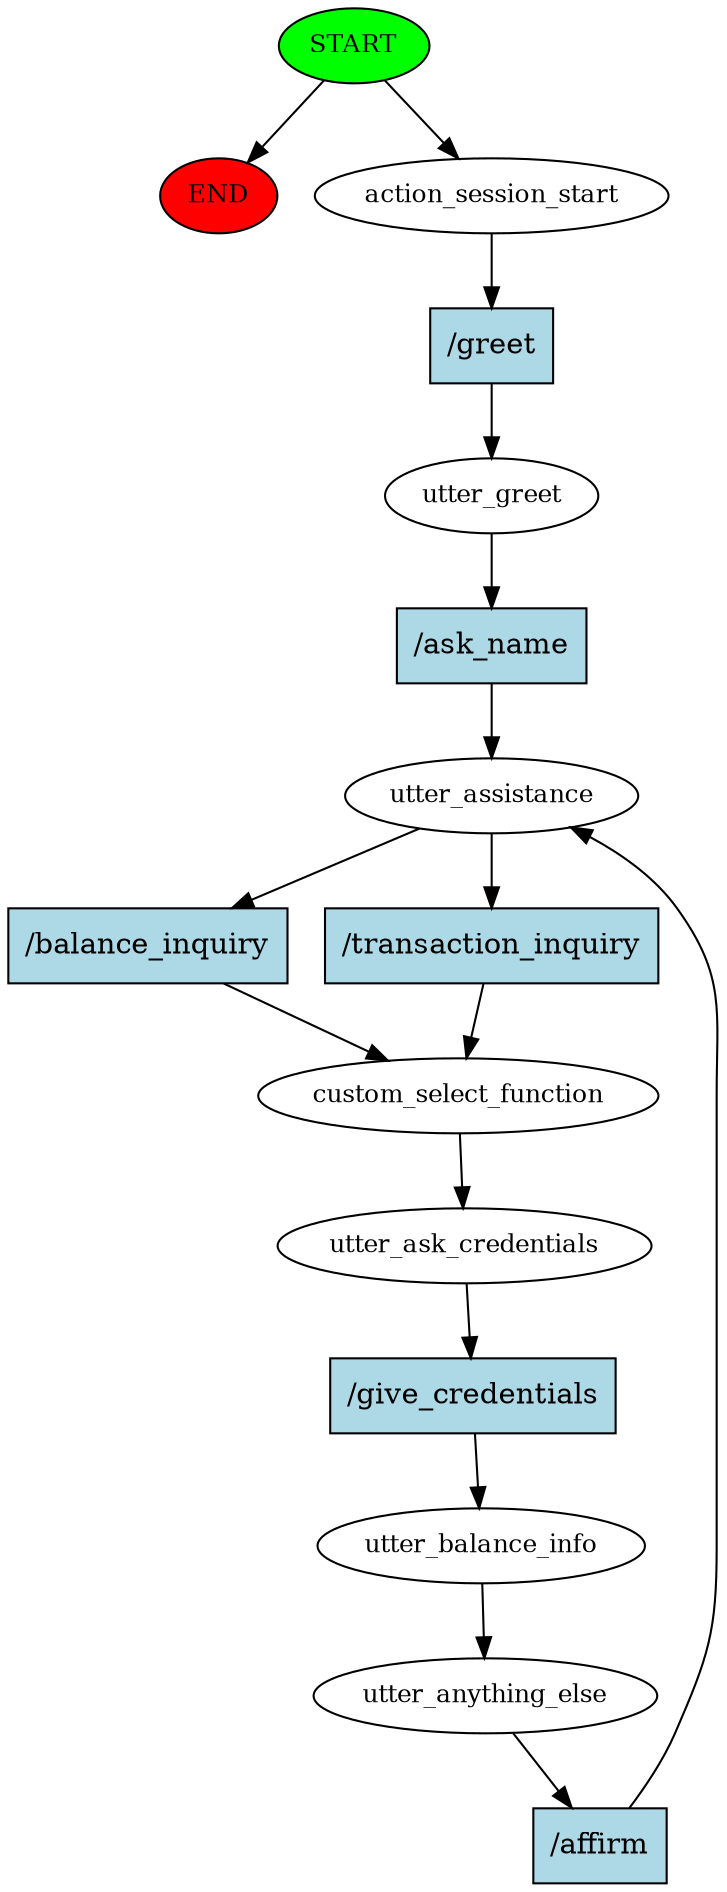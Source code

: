 digraph  {
0 [class="start active", fillcolor=green, fontsize=12, label=START, style=filled];
"-1" [class=end, fillcolor=red, fontsize=12, label=END, style=filled];
1 [class=active, fontsize=12, label=action_session_start];
2 [class=active, fontsize=12, label=utter_greet];
3 [class=active, fontsize=12, label=utter_assistance];
4 [class=active, fontsize=12, label=custom_select_function];
5 [class=active, fontsize=12, label=utter_ask_credentials];
6 [class=active, fontsize=12, label=utter_balance_info];
7 [class="active dashed", fontsize=12, label=utter_anything_else];
13 [class="intent active", fillcolor=lightblue, label="/greet", shape=rect, style=filled];
14 [class="intent active", fillcolor=lightblue, label="/ask_name", shape=rect, style=filled];
15 [class="intent active", fillcolor=lightblue, label="/balance_inquiry", shape=rect, style=filled];
16 [class="intent active", fillcolor=lightblue, label="/transaction_inquiry", shape=rect, style=filled];
17 [class="intent active", fillcolor=lightblue, label="/give_credentials", shape=rect, style=filled];
18 [class="intent active", fillcolor=lightblue, label="/affirm", shape=rect, style=filled];
0 -> "-1"  [class="", key=NONE, label=""];
0 -> 1  [class=active, key=NONE, label=""];
1 -> 13  [class=active, key=0];
2 -> 14  [class=active, key=0];
3 -> 15  [class=active, key=0];
3 -> 16  [class=active, key=0];
4 -> 5  [class=active, key=NONE, label=""];
5 -> 17  [class=active, key=0];
6 -> 7  [class=active, key=NONE, label=""];
7 -> 18  [class=active, key=0];
13 -> 2  [class=active, key=0];
14 -> 3  [class=active, key=0];
15 -> 4  [class=active, key=0];
16 -> 4  [class=active, key=0];
17 -> 6  [class=active, key=0];
18 -> 3  [class=active, key=0];
}
